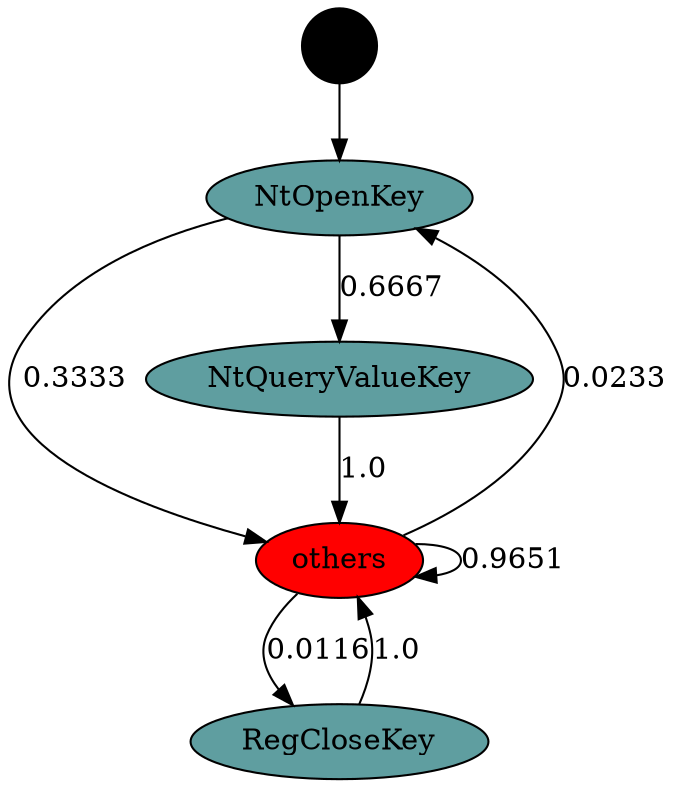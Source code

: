 digraph "./API_PER_CATEGORY/RegOpenCurrentUser.exe_4788_Registry_API_per_Category_Transition_Matrix" {
	NtOpenKey [label=NtOpenKey fillcolor=cadetblue style=filled]
	others [label=others fillcolor=red style=filled]
	NtOpenKey -> others [label=0.3333]
	Start [label="" fillcolor=black fontcolor=white shape=circle style=filled]
	Start -> NtOpenKey
	NtOpenKey [label=NtOpenKey fillcolor=cadetblue style=filled]
	NtQueryValueKey [label=NtQueryValueKey fillcolor=cadetblue style=filled]
	NtOpenKey -> NtQueryValueKey [label=0.6667]
	others [label=others fillcolor=red style=filled]
	NtOpenKey [label=NtOpenKey fillcolor=cadetblue style=filled]
	others -> NtOpenKey [label=0.0233]
	others [label=others fillcolor=red style=filled]
	others [label=others fillcolor=red style=filled]
	others -> others [label=0.9651]
	others [label=others fillcolor=red style=filled]
	RegCloseKey [label=RegCloseKey fillcolor=cadetblue style=filled]
	others -> RegCloseKey [label=0.0116]
	RegCloseKey [label=RegCloseKey fillcolor=cadetblue style=filled]
	others [label=others fillcolor=red style=filled]
	RegCloseKey -> others [label=1.0]
	NtQueryValueKey [label=NtQueryValueKey fillcolor=cadetblue style=filled]
	others [label=others fillcolor=red style=filled]
	NtQueryValueKey -> others [label=1.0]
}
